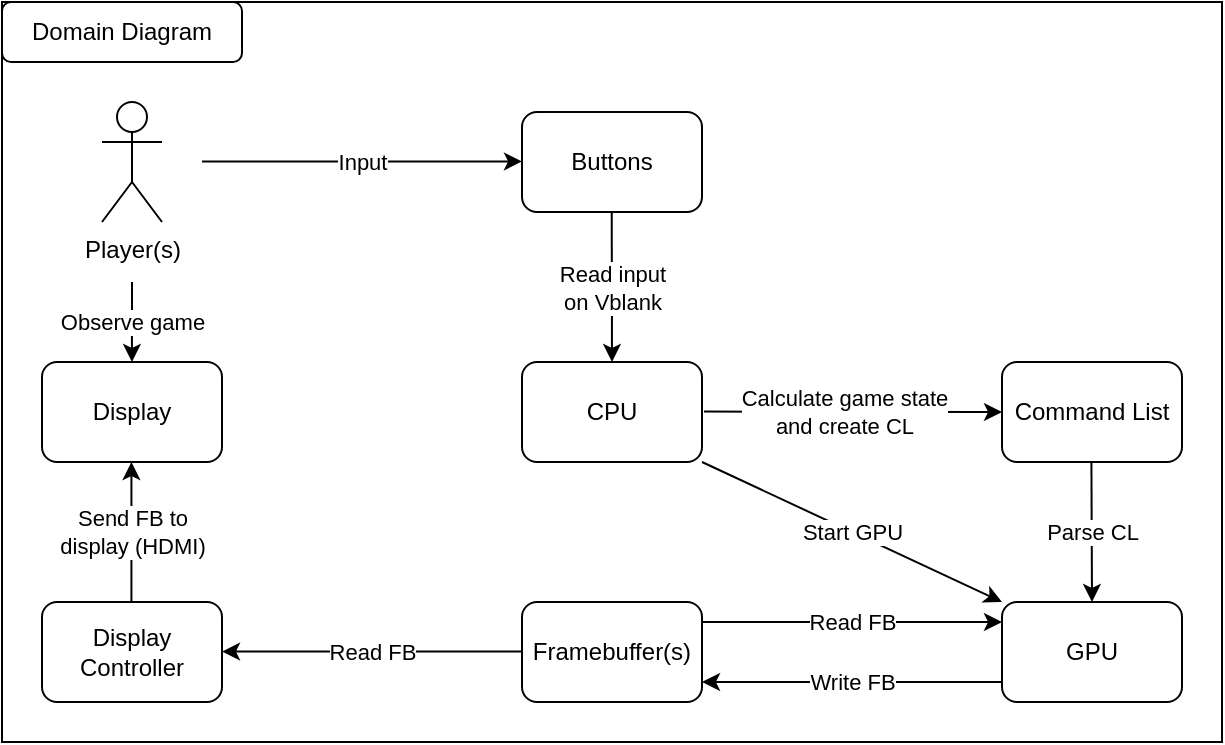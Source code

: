 <mxfile version="25.0.2">
  <diagram name="Page-1" id="e2I56YdSVZDP3bIYWS9T">
    <mxGraphModel dx="1014" dy="939" grid="1" gridSize="10" guides="1" tooltips="1" connect="1" arrows="1" fold="1" page="1" pageScale="1" pageWidth="827" pageHeight="1169" math="0" shadow="0">
      <root>
        <mxCell id="0" />
        <mxCell id="1" parent="0" />
        <mxCell id="quU2kjQXaOJvSxPNCtDc-5" value="" style="rounded=0;whiteSpace=wrap;html=1;" vertex="1" parent="1">
          <mxGeometry x="100" y="20" width="610" height="370" as="geometry" />
        </mxCell>
        <mxCell id="quU2kjQXaOJvSxPNCtDc-7" value="Player(s)" style="shape=umlActor;html=1;verticalLabelPosition=bottom;verticalAlign=top;align=center;" vertex="1" parent="1">
          <mxGeometry x="150" y="70" width="30" height="60" as="geometry" />
        </mxCell>
        <mxCell id="quU2kjQXaOJvSxPNCtDc-16" value="" style="endArrow=classic;html=1;rounded=0;" edge="1" parent="1">
          <mxGeometry relative="1" as="geometry">
            <mxPoint x="200" y="99.71" as="sourcePoint" />
            <mxPoint x="360" y="99.71" as="targetPoint" />
          </mxGeometry>
        </mxCell>
        <mxCell id="quU2kjQXaOJvSxPNCtDc-17" value="Input" style="edgeLabel;resizable=0;html=1;;align=center;verticalAlign=middle;" connectable="0" vertex="1" parent="quU2kjQXaOJvSxPNCtDc-16">
          <mxGeometry relative="1" as="geometry" />
        </mxCell>
        <mxCell id="quU2kjQXaOJvSxPNCtDc-20" value="Buttons" style="rounded=1;whiteSpace=wrap;html=1;" vertex="1" parent="1">
          <mxGeometry x="360" y="75" width="90" height="50" as="geometry" />
        </mxCell>
        <mxCell id="quU2kjQXaOJvSxPNCtDc-22" value="CPU" style="rounded=1;whiteSpace=wrap;html=1;" vertex="1" parent="1">
          <mxGeometry x="360" y="200" width="90" height="50" as="geometry" />
        </mxCell>
        <mxCell id="quU2kjQXaOJvSxPNCtDc-23" value="" style="endArrow=classic;html=1;rounded=0;" edge="1" parent="1">
          <mxGeometry relative="1" as="geometry">
            <mxPoint x="404.86" y="125" as="sourcePoint" />
            <mxPoint x="405" y="200" as="targetPoint" />
          </mxGeometry>
        </mxCell>
        <mxCell id="quU2kjQXaOJvSxPNCtDc-24" value="Read input&lt;div&gt;on Vblank&lt;/div&gt;" style="edgeLabel;resizable=0;;align=center;verticalAlign=middle;html=1;" connectable="0" vertex="1" parent="quU2kjQXaOJvSxPNCtDc-23">
          <mxGeometry relative="1" as="geometry">
            <mxPoint as="offset" />
          </mxGeometry>
        </mxCell>
        <mxCell id="quU2kjQXaOJvSxPNCtDc-27" value="" style="endArrow=classic;html=1;rounded=0;" edge="1" parent="1">
          <mxGeometry relative="1" as="geometry">
            <mxPoint x="451" y="224.8" as="sourcePoint" />
            <mxPoint x="600" y="225" as="targetPoint" />
          </mxGeometry>
        </mxCell>
        <mxCell id="quU2kjQXaOJvSxPNCtDc-28" value="Calculate game state&lt;div&gt;and create CL&lt;/div&gt;" style="edgeLabel;resizable=0;html=1;;align=center;verticalAlign=middle;" connectable="0" vertex="1" parent="quU2kjQXaOJvSxPNCtDc-27">
          <mxGeometry relative="1" as="geometry">
            <mxPoint x="-5" as="offset" />
          </mxGeometry>
        </mxCell>
        <mxCell id="quU2kjQXaOJvSxPNCtDc-29" value="Command List" style="rounded=1;whiteSpace=wrap;html=1;" vertex="1" parent="1">
          <mxGeometry x="600" y="200" width="90" height="50" as="geometry" />
        </mxCell>
        <mxCell id="quU2kjQXaOJvSxPNCtDc-30" value="GPU" style="rounded=1;whiteSpace=wrap;html=1;" vertex="1" parent="1">
          <mxGeometry x="600" y="320" width="90" height="50" as="geometry" />
        </mxCell>
        <mxCell id="quU2kjQXaOJvSxPNCtDc-31" value="" style="endArrow=classic;html=1;rounded=0;entryX=0.5;entryY=0;entryDx=0;entryDy=0;" edge="1" parent="1" target="quU2kjQXaOJvSxPNCtDc-30">
          <mxGeometry relative="1" as="geometry">
            <mxPoint x="644.71" y="250" as="sourcePoint" />
            <mxPoint x="644.85" y="325" as="targetPoint" />
          </mxGeometry>
        </mxCell>
        <mxCell id="quU2kjQXaOJvSxPNCtDc-32" value="Parse CL" style="edgeLabel;resizable=0;;align=center;verticalAlign=middle;html=1;" connectable="0" vertex="1" parent="quU2kjQXaOJvSxPNCtDc-31">
          <mxGeometry relative="1" as="geometry">
            <mxPoint as="offset" />
          </mxGeometry>
        </mxCell>
        <mxCell id="quU2kjQXaOJvSxPNCtDc-34" value="Framebuffer(s)" style="rounded=1;whiteSpace=wrap;html=1;" vertex="1" parent="1">
          <mxGeometry x="360" y="320" width="90" height="50" as="geometry" />
        </mxCell>
        <mxCell id="quU2kjQXaOJvSxPNCtDc-37" value="" style="endArrow=classic;html=1;rounded=0;entryX=0;entryY=0.2;entryDx=0;entryDy=0;entryPerimeter=0;" edge="1" parent="1">
          <mxGeometry relative="1" as="geometry">
            <mxPoint x="450" y="330" as="sourcePoint" />
            <mxPoint x="600" y="330" as="targetPoint" />
          </mxGeometry>
        </mxCell>
        <mxCell id="quU2kjQXaOJvSxPNCtDc-38" value="Read FB" style="edgeLabel;resizable=0;html=1;;align=center;verticalAlign=middle;" connectable="0" vertex="1" parent="quU2kjQXaOJvSxPNCtDc-37">
          <mxGeometry relative="1" as="geometry" />
        </mxCell>
        <mxCell id="quU2kjQXaOJvSxPNCtDc-39" value="" style="endArrow=classic;html=1;rounded=0;" edge="1" parent="1">
          <mxGeometry relative="1" as="geometry">
            <mxPoint x="600" y="360" as="sourcePoint" />
            <mxPoint x="450" y="360" as="targetPoint" />
          </mxGeometry>
        </mxCell>
        <mxCell id="quU2kjQXaOJvSxPNCtDc-40" value="Write FB" style="edgeLabel;resizable=0;html=1;;align=center;verticalAlign=middle;" connectable="0" vertex="1" parent="quU2kjQXaOJvSxPNCtDc-39">
          <mxGeometry relative="1" as="geometry" />
        </mxCell>
        <mxCell id="quU2kjQXaOJvSxPNCtDc-41" value="" style="endArrow=classic;html=1;rounded=0;entryX=0;entryY=0;entryDx=0;entryDy=0;" edge="1" parent="1" target="quU2kjQXaOJvSxPNCtDc-30">
          <mxGeometry relative="1" as="geometry">
            <mxPoint x="450" y="250" as="sourcePoint" />
            <mxPoint x="600" y="250" as="targetPoint" />
          </mxGeometry>
        </mxCell>
        <mxCell id="quU2kjQXaOJvSxPNCtDc-42" value="Start GPU" style="edgeLabel;resizable=0;html=1;;align=center;verticalAlign=middle;" connectable="0" vertex="1" parent="quU2kjQXaOJvSxPNCtDc-41">
          <mxGeometry relative="1" as="geometry" />
        </mxCell>
        <mxCell id="quU2kjQXaOJvSxPNCtDc-43" value="Display Controller" style="rounded=1;whiteSpace=wrap;html=1;" vertex="1" parent="1">
          <mxGeometry x="120" y="320" width="90" height="50" as="geometry" />
        </mxCell>
        <mxCell id="quU2kjQXaOJvSxPNCtDc-44" value="Display" style="rounded=1;whiteSpace=wrap;html=1;" vertex="1" parent="1">
          <mxGeometry x="120" y="200" width="90" height="50" as="geometry" />
        </mxCell>
        <mxCell id="quU2kjQXaOJvSxPNCtDc-47" value="" style="endArrow=classic;html=1;rounded=0;" edge="1" parent="1">
          <mxGeometry relative="1" as="geometry">
            <mxPoint x="360" y="344.76" as="sourcePoint" />
            <mxPoint x="210" y="344.76" as="targetPoint" />
          </mxGeometry>
        </mxCell>
        <mxCell id="quU2kjQXaOJvSxPNCtDc-48" value="Read FB" style="edgeLabel;resizable=0;html=1;;align=center;verticalAlign=middle;" connectable="0" vertex="1" parent="quU2kjQXaOJvSxPNCtDc-47">
          <mxGeometry relative="1" as="geometry" />
        </mxCell>
        <mxCell id="quU2kjQXaOJvSxPNCtDc-49" value="" style="endArrow=classic;html=1;rounded=0;" edge="1" parent="1">
          <mxGeometry relative="1" as="geometry">
            <mxPoint x="164.71" y="320" as="sourcePoint" />
            <mxPoint x="164.71" y="250" as="targetPoint" />
          </mxGeometry>
        </mxCell>
        <mxCell id="quU2kjQXaOJvSxPNCtDc-50" value="Send FB to&lt;div&gt;display (HDMI)&lt;/div&gt;" style="edgeLabel;resizable=0;;align=center;verticalAlign=middle;html=1;" connectable="0" vertex="1" parent="quU2kjQXaOJvSxPNCtDc-49">
          <mxGeometry relative="1" as="geometry">
            <mxPoint as="offset" />
          </mxGeometry>
        </mxCell>
        <mxCell id="quU2kjQXaOJvSxPNCtDc-51" value="" style="endArrow=classic;html=1;rounded=0;" edge="1" parent="1">
          <mxGeometry relative="1" as="geometry">
            <mxPoint x="165" y="160" as="sourcePoint" />
            <mxPoint x="164.97" y="200" as="targetPoint" />
          </mxGeometry>
        </mxCell>
        <mxCell id="quU2kjQXaOJvSxPNCtDc-52" value="Observe game" style="edgeLabel;resizable=0;;align=center;verticalAlign=middle;html=1;" connectable="0" vertex="1" parent="quU2kjQXaOJvSxPNCtDc-51">
          <mxGeometry relative="1" as="geometry">
            <mxPoint as="offset" />
          </mxGeometry>
        </mxCell>
        <mxCell id="quU2kjQXaOJvSxPNCtDc-54" value="Domain Diagram" style="rounded=1;whiteSpace=wrap;html=1;" vertex="1" parent="1">
          <mxGeometry x="100" y="20" width="120" height="30" as="geometry" />
        </mxCell>
      </root>
    </mxGraphModel>
  </diagram>
</mxfile>

